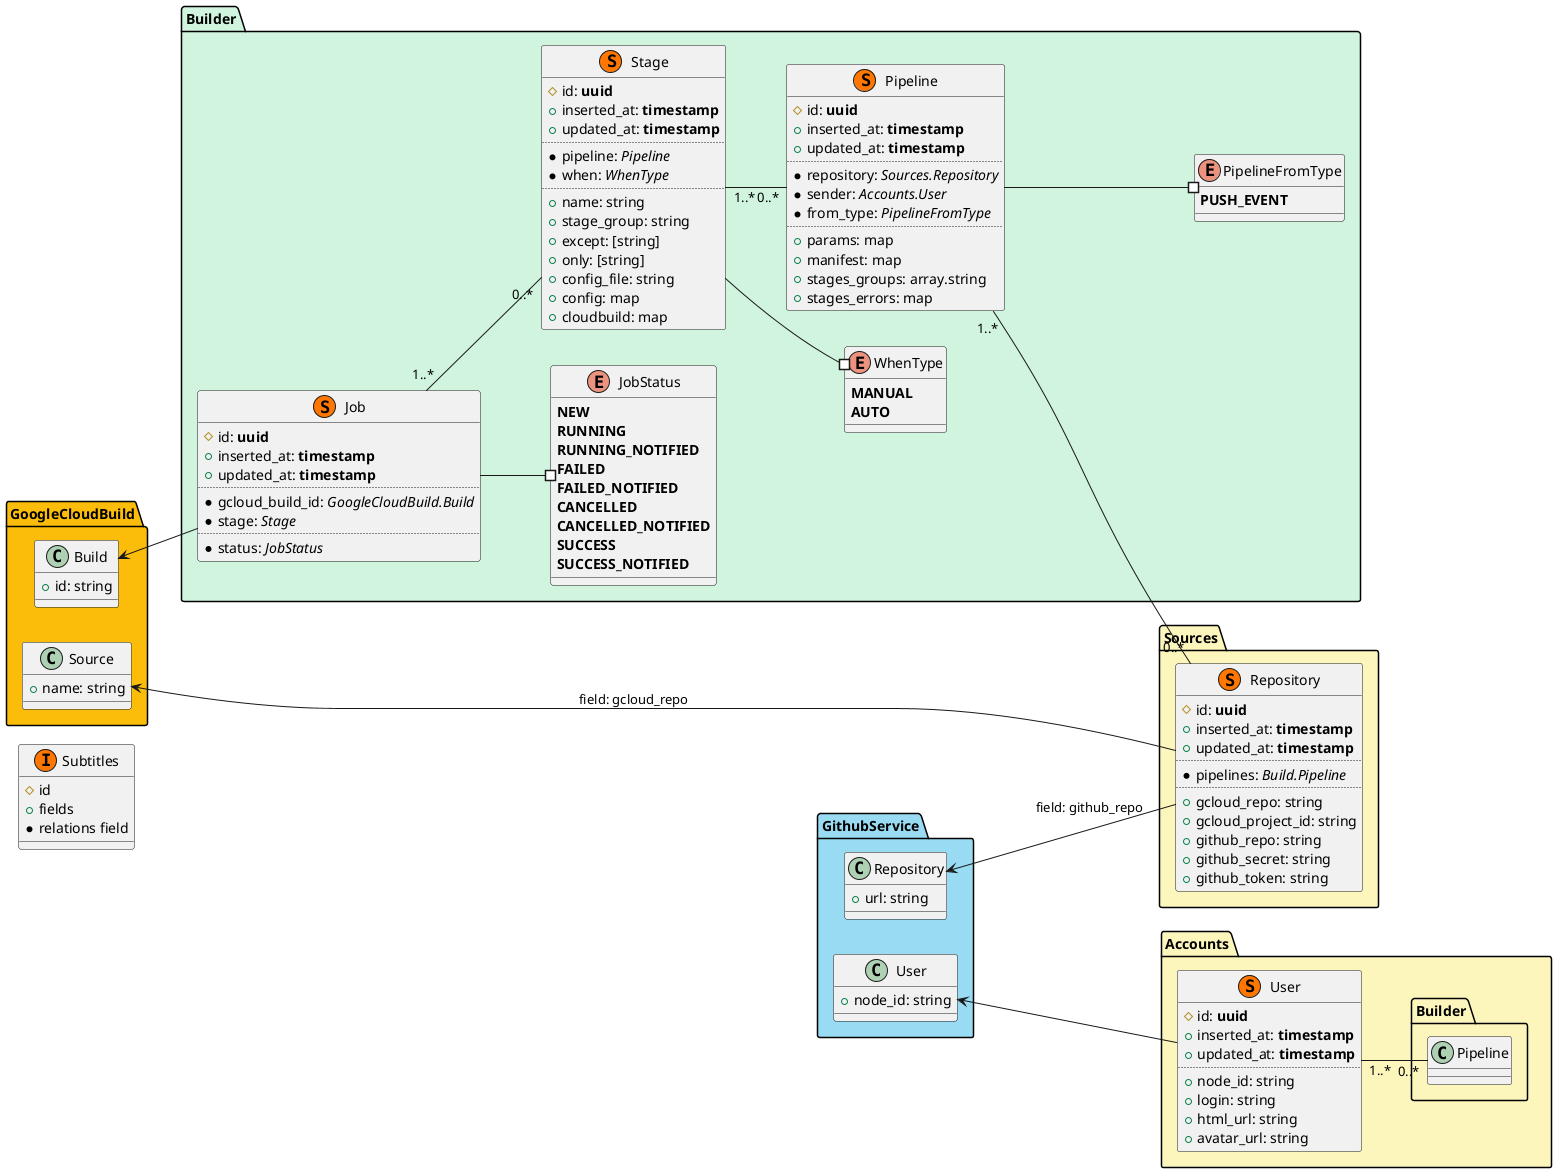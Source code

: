 @startuml Fabion

left to right direction

class Subtitles << (I,#FF7700) >> {
  #id
  +fields
  *relations field
}

namespace Accounts #FCF6BD {
  class User << (S,#FF7700) >> {
    #id: <b>uuid</b>
    +inserted_at: <b>timestamp</b>
    +updated_at: <b>timestamp</b>
    ..
    +node_id: string
    +login: string
    +html_url: string
    +avatar_url: string
  }

  User "1..*" -- "0..*" Builder.Pipeline
}

namespace Sources #FCF6BD {
  class Repository << (S,#FF7700) >> {
    #id: <b>uuid</b>
    +inserted_at: <b>timestamp</b>
    +updated_at: <b>timestamp</b>
    ..
    *pipelines: <i>Build.Pipeline</i>
    ..
    +gcloud_repo: string
    +gcloud_project_id: string
    +github_repo: string
    +github_secret: string
    +github_token: string
  }
}


namespace Builder #D0F4DE {
  enum JobStatus {
    <b>NEW</b>
    <b>RUNNING</b>
    <b>RUNNING_NOTIFIED</b>
    <b>FAILED</b>
    <b>FAILED_NOTIFIED</b>
    <b>CANCELLED</b>
    <b>CANCELLED_NOTIFIED</b>
    <b>SUCCESS</b>
    <b>SUCCESS_NOTIFIED</b>
  }

  enum WhenType {
    <b>MANUAL</b>
    <b>AUTO</b>
  }

  enum PipelineFromType {
    <b>PUSH_EVENT</b>
  }

  class Pipeline << (S,#FF7700) >> {
    #id: <b>uuid</b>
    +inserted_at: <b>timestamp</b>
    +updated_at: <b>timestamp</b>
    ..
    *repository: <i>Sources.Repository</i>
    *sender: <i>Accounts.User</i>
    *from_type: <i>PipelineFromType</i>
    ..
    +params: map
    +manifest: map
    +stages_groups: array.string
    +stages_errors: map
  }

  Pipeline "1..*" -- "0..*" Sources.Repository
  Pipeline --# PipelineFromType

  class Stage << (S,#FF7700) >> {
    #id: <b>uuid</b>
    +inserted_at: <b>timestamp</b>
    +updated_at: <b>timestamp</b>
    ..
    *pipeline: <i>Pipeline</i>
    *when: <i>WhenType</i>
    ..
    +name: string
    +stage_group: string
    +except: [string]
    +only: [string]
    +config_file: string
    +config: map
    +cloudbuild: map
  }

  Stage "1..*" -- "0..*" Pipeline
  Stage --# WhenType

  class Job << (S,#FF7700) >> {
    #id: <b>uuid</b>
    +inserted_at: <b>timestamp</b>
    +updated_at: <b>timestamp</b>
    ..
    *gcloud_build_id: <i>GoogleCloudBuild.Build</i>
    *stage: <i>Stage</i>
    ..
    *status: <i>JobStatus</i>
  }

  Job --# JobStatus
  Job "1..*" -- "0..*" Stage
}

namespace GoogleCloudBuild #FBBD0A {
  class Build {
    +id: string
  }

  class Source {
    +name: string
  }

  Build <-- Builder.Job
  Source <-- Sources.Repository : "field: gcloud_repo"
}

namespace GithubService #99DBF3 {
  class User {
    +node_id: string
  }

  class Repository {
    +url: string
  }

  User <-- Accounts.User
  Repository <-- Sources.Repository : "field: github_repo"
}

@enduml

